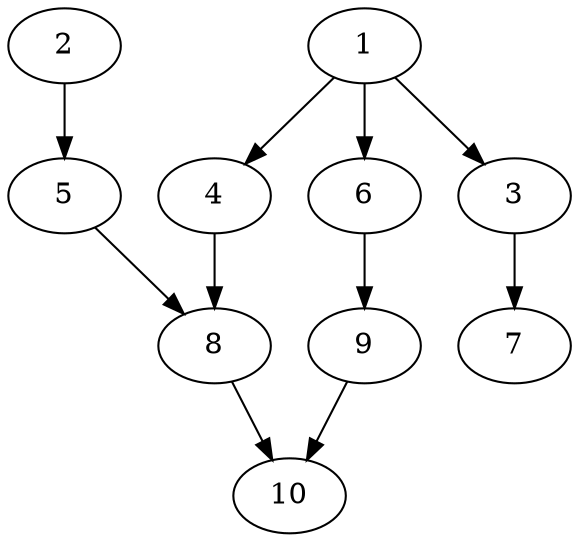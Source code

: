// DAG automatically generated by daggen at Thu Oct  3 13:58:04 2019
// ./daggen --dot -n 10 --ccr 0.3 --fat 0.5 --regular 0.5 --density 0.5 --mindata 5242880 --maxdata 52428800 
digraph G {
  1 [size="98119680", alpha="0.05", expect_size="29435904"] 
  1 -> 3 [size ="29435904"]
  1 -> 4 [size ="29435904"]
  1 -> 6 [size ="29435904"]
  2 [size="72512853", alpha="0.17", expect_size="21753856"] 
  2 -> 5 [size ="21753856"]
  3 [size="97935360", alpha="0.10", expect_size="29380608"] 
  3 -> 7 [size ="29380608"]
  4 [size="143370240", alpha="0.15", expect_size="43011072"] 
  4 -> 8 [size ="43011072"]
  5 [size="55070720", alpha="0.18", expect_size="16521216"] 
  5 -> 8 [size ="16521216"]
  6 [size="172950187", alpha="0.01", expect_size="51885056"] 
  6 -> 9 [size ="51885056"]
  7 [size="105625600", alpha="0.05", expect_size="31687680"] 
  8 [size="121972053", alpha="0.05", expect_size="36591616"] 
  8 -> 10 [size ="36591616"]
  9 [size="139830613", alpha="0.06", expect_size="41949184"] 
  9 -> 10 [size ="41949184"]
  10 [size="50517333", alpha="0.19", expect_size="15155200"] 
}
